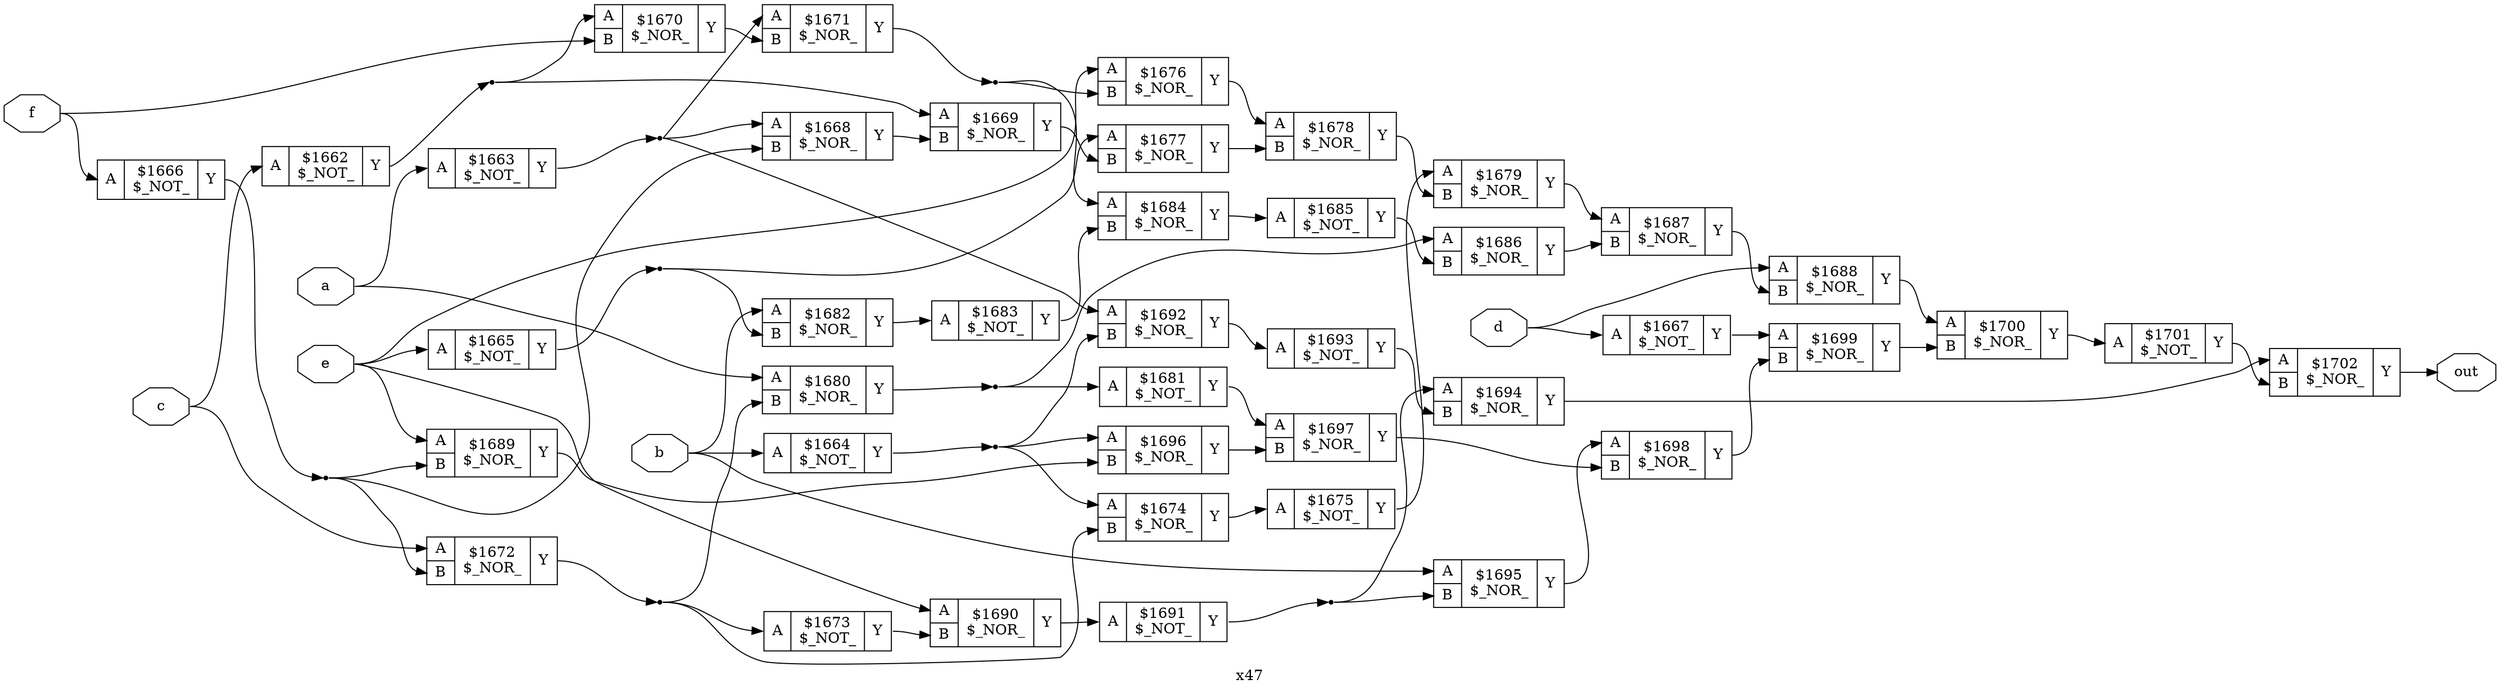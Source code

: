 digraph "x47" {
label="x47";
rankdir="LR";
remincross=true;
n41 [ shape=octagon, label="a", color="black", fontcolor="black" ];
n42 [ shape=octagon, label="b", color="black", fontcolor="black" ];
n43 [ shape=octagon, label="c", color="black", fontcolor="black" ];
n44 [ shape=octagon, label="d", color="black", fontcolor="black" ];
n45 [ shape=octagon, label="e", color="black", fontcolor="black" ];
n46 [ shape=octagon, label="f", color="black", fontcolor="black" ];
n47 [ shape=octagon, label="out", color="black", fontcolor="black" ];
c50 [ shape=record, label="{{<p48> A}|$1662\n$_NOT_|{<p49> Y}}" ];
c51 [ shape=record, label="{{<p48> A}|$1663\n$_NOT_|{<p49> Y}}" ];
c52 [ shape=record, label="{{<p48> A}|$1664\n$_NOT_|{<p49> Y}}" ];
c53 [ shape=record, label="{{<p48> A}|$1665\n$_NOT_|{<p49> Y}}" ];
c54 [ shape=record, label="{{<p48> A}|$1666\n$_NOT_|{<p49> Y}}" ];
c55 [ shape=record, label="{{<p48> A}|$1667\n$_NOT_|{<p49> Y}}" ];
c57 [ shape=record, label="{{<p48> A|<p56> B}|$1668\n$_NOR_|{<p49> Y}}" ];
c58 [ shape=record, label="{{<p48> A|<p56> B}|$1669\n$_NOR_|{<p49> Y}}" ];
c59 [ shape=record, label="{{<p48> A|<p56> B}|$1670\n$_NOR_|{<p49> Y}}" ];
c60 [ shape=record, label="{{<p48> A|<p56> B}|$1671\n$_NOR_|{<p49> Y}}" ];
c61 [ shape=record, label="{{<p48> A|<p56> B}|$1672\n$_NOR_|{<p49> Y}}" ];
c62 [ shape=record, label="{{<p48> A}|$1673\n$_NOT_|{<p49> Y}}" ];
c63 [ shape=record, label="{{<p48> A|<p56> B}|$1674\n$_NOR_|{<p49> Y}}" ];
c64 [ shape=record, label="{{<p48> A}|$1675\n$_NOT_|{<p49> Y}}" ];
c65 [ shape=record, label="{{<p48> A|<p56> B}|$1676\n$_NOR_|{<p49> Y}}" ];
c66 [ shape=record, label="{{<p48> A|<p56> B}|$1677\n$_NOR_|{<p49> Y}}" ];
c67 [ shape=record, label="{{<p48> A|<p56> B}|$1678\n$_NOR_|{<p49> Y}}" ];
c68 [ shape=record, label="{{<p48> A|<p56> B}|$1679\n$_NOR_|{<p49> Y}}" ];
c69 [ shape=record, label="{{<p48> A|<p56> B}|$1680\n$_NOR_|{<p49> Y}}" ];
c70 [ shape=record, label="{{<p48> A}|$1681\n$_NOT_|{<p49> Y}}" ];
c71 [ shape=record, label="{{<p48> A|<p56> B}|$1682\n$_NOR_|{<p49> Y}}" ];
c72 [ shape=record, label="{{<p48> A}|$1683\n$_NOT_|{<p49> Y}}" ];
c73 [ shape=record, label="{{<p48> A|<p56> B}|$1684\n$_NOR_|{<p49> Y}}" ];
c74 [ shape=record, label="{{<p48> A}|$1685\n$_NOT_|{<p49> Y}}" ];
c75 [ shape=record, label="{{<p48> A|<p56> B}|$1686\n$_NOR_|{<p49> Y}}" ];
c76 [ shape=record, label="{{<p48> A|<p56> B}|$1687\n$_NOR_|{<p49> Y}}" ];
c77 [ shape=record, label="{{<p48> A|<p56> B}|$1688\n$_NOR_|{<p49> Y}}" ];
c78 [ shape=record, label="{{<p48> A|<p56> B}|$1689\n$_NOR_|{<p49> Y}}" ];
c79 [ shape=record, label="{{<p48> A|<p56> B}|$1690\n$_NOR_|{<p49> Y}}" ];
c80 [ shape=record, label="{{<p48> A}|$1691\n$_NOT_|{<p49> Y}}" ];
c81 [ shape=record, label="{{<p48> A|<p56> B}|$1692\n$_NOR_|{<p49> Y}}" ];
c82 [ shape=record, label="{{<p48> A}|$1693\n$_NOT_|{<p49> Y}}" ];
c83 [ shape=record, label="{{<p48> A|<p56> B}|$1694\n$_NOR_|{<p49> Y}}" ];
c84 [ shape=record, label="{{<p48> A|<p56> B}|$1695\n$_NOR_|{<p49> Y}}" ];
c85 [ shape=record, label="{{<p48> A|<p56> B}|$1696\n$_NOR_|{<p49> Y}}" ];
c86 [ shape=record, label="{{<p48> A|<p56> B}|$1697\n$_NOR_|{<p49> Y}}" ];
c87 [ shape=record, label="{{<p48> A|<p56> B}|$1698\n$_NOR_|{<p49> Y}}" ];
c88 [ shape=record, label="{{<p48> A|<p56> B}|$1699\n$_NOR_|{<p49> Y}}" ];
c89 [ shape=record, label="{{<p48> A|<p56> B}|$1700\n$_NOR_|{<p49> Y}}" ];
c90 [ shape=record, label="{{<p48> A}|$1701\n$_NOT_|{<p49> Y}}" ];
c91 [ shape=record, label="{{<p48> A|<p56> B}|$1702\n$_NOR_|{<p49> Y}}" ];
n1 [ shape=point ];
c52:p49:e -> n1:w [color="black", label=""];
n1:e -> c63:p48:w [color="black", label=""];
n1:e -> c81:p56:w [color="black", label=""];
n1:e -> c85:p48:w [color="black", label=""];
c62:p49:e -> c79:p56:w [color="black", label=""];
c63:p49:e -> c64:p48:w [color="black", label=""];
c64:p49:e -> c68:p48:w [color="black", label=""];
c65:p49:e -> c67:p48:w [color="black", label=""];
c66:p49:e -> c67:p56:w [color="black", label=""];
c67:p49:e -> c68:p56:w [color="black", label=""];
c68:p49:e -> c76:p48:w [color="black", label=""];
n17 [ shape=point ];
c69:p49:e -> n17:w [color="black", label=""];
n17:e -> c70:p48:w [color="black", label=""];
n17:e -> c75:p48:w [color="black", label=""];
c70:p49:e -> c86:p48:w [color="black", label=""];
c71:p49:e -> c72:p48:w [color="black", label=""];
n2 [ shape=point ];
c53:p49:e -> n2:w [color="black", label=""];
n2:e -> c66:p48:w [color="black", label=""];
n2:e -> c71:p56:w [color="black", label=""];
c72:p49:e -> c73:p56:w [color="black", label=""];
c73:p49:e -> c74:p48:w [color="black", label=""];
c74:p49:e -> c75:p56:w [color="black", label=""];
c75:p49:e -> c76:p56:w [color="black", label=""];
c76:p49:e -> c77:p56:w [color="black", label=""];
c77:p49:e -> c89:p48:w [color="black", label=""];
c78:p49:e -> c85:p56:w [color="black", label=""];
c79:p49:e -> c80:p48:w [color="black", label=""];
n28 [ shape=point ];
c80:p49:e -> n28:w [color="black", label=""];
n28:e -> c83:p48:w [color="black", label=""];
n28:e -> c84:p56:w [color="black", label=""];
c81:p49:e -> c82:p48:w [color="black", label=""];
n3 [ shape=point ];
c54:p49:e -> n3:w [color="black", label=""];
n3:e -> c57:p56:w [color="black", label=""];
n3:e -> c61:p56:w [color="black", label=""];
n3:e -> c78:p56:w [color="black", label=""];
c82:p49:e -> c83:p56:w [color="black", label=""];
c83:p49:e -> c91:p48:w [color="black", label=""];
c84:p49:e -> c87:p48:w [color="black", label=""];
c85:p49:e -> c86:p56:w [color="black", label=""];
c86:p49:e -> c87:p56:w [color="black", label=""];
c87:p49:e -> c88:p56:w [color="black", label=""];
c88:p49:e -> c89:p56:w [color="black", label=""];
c89:p49:e -> c90:p48:w [color="black", label=""];
c90:p49:e -> c91:p56:w [color="black", label=""];
n39 [ shape=point ];
c50:p49:e -> n39:w [color="black", label=""];
n39:e -> c58:p48:w [color="black", label=""];
n39:e -> c59:p48:w [color="black", label=""];
c55:p49:e -> c88:p48:w [color="black", label=""];
n40 [ shape=point ];
c51:p49:e -> n40:w [color="black", label=""];
n40:e -> c57:p48:w [color="black", label=""];
n40:e -> c60:p48:w [color="black", label=""];
n40:e -> c81:p48:w [color="black", label=""];
n41:e -> c51:p48:w [color="black", label=""];
n41:e -> c69:p48:w [color="black", label=""];
n42:e -> c52:p48:w [color="black", label=""];
n42:e -> c71:p48:w [color="black", label=""];
n42:e -> c84:p48:w [color="black", label=""];
n43:e -> c50:p48:w [color="black", label=""];
n43:e -> c61:p48:w [color="black", label=""];
n44:e -> c55:p48:w [color="black", label=""];
n44:e -> c77:p48:w [color="black", label=""];
n45:e -> c53:p48:w [color="black", label=""];
n45:e -> c65:p48:w [color="black", label=""];
n45:e -> c78:p48:w [color="black", label=""];
n45:e -> c79:p48:w [color="black", label=""];
n46:e -> c54:p48:w [color="black", label=""];
n46:e -> c59:p56:w [color="black", label=""];
c91:p49:e -> n47:w [color="black", label=""];
c57:p49:e -> c58:p56:w [color="black", label=""];
c58:p49:e -> c66:p56:w [color="black", label=""];
c59:p49:e -> c60:p56:w [color="black", label=""];
n8 [ shape=point ];
c60:p49:e -> n8:w [color="black", label=""];
n8:e -> c65:p56:w [color="black", label=""];
n8:e -> c73:p48:w [color="black", label=""];
n9 [ shape=point ];
c61:p49:e -> n9:w [color="black", label=""];
n9:e -> c62:p48:w [color="black", label=""];
n9:e -> c63:p56:w [color="black", label=""];
n9:e -> c69:p56:w [color="black", label=""];
}
